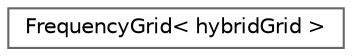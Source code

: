digraph "Graphical Class Hierarchy"
{
 // INTERACTIVE_SVG=YES
 // LATEX_PDF_SIZE
  bgcolor="transparent";
  edge [fontname=Helvetica,fontsize=10,labelfontname=Helvetica,labelfontsize=10];
  node [fontname=Helvetica,fontsize=10,shape=box,height=0.2,width=0.4];
  rankdir="LR";
  Node0 [id="Node000000",label="FrequencyGrid\< hybridGrid \>",height=0.2,width=0.4,color="grey40", fillcolor="white", style="filled",URL="$d9/dd0/classFrequencyGrid_3_01hybridGrid_01_4.html",tooltip=" "];
}
